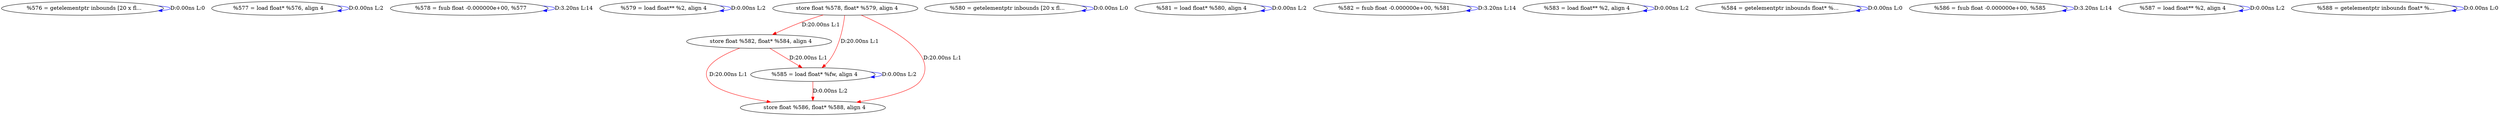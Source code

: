 digraph {
Node0x2d3c380[label="  %576 = getelementptr inbounds [20 x fl..."];
Node0x2d3c380 -> Node0x2d3c380[label="D:0.00ns L:0",color=blue];
Node0x2d3c460[label="  %577 = load float* %576, align 4"];
Node0x2d3c460 -> Node0x2d3c460[label="D:0.00ns L:2",color=blue];
Node0x2d3c540[label="  %578 = fsub float -0.000000e+00, %577"];
Node0x2d3c540 -> Node0x2d3c540[label="D:3.20ns L:14",color=blue];
Node0x2d3c620[label="  %579 = load float** %2, align 4"];
Node0x2d3c620 -> Node0x2d3c620[label="D:0.00ns L:2",color=blue];
Node0x2d3cc40[label="  store float %582, float* %584, align 4"];
Node0x2d3c700[label="  store float %578, float* %579, align 4"];
Node0x2d3c700 -> Node0x2d3cc40[label="D:20.00ns L:1",color=red];
Node0x2d3cd20[label="  %585 = load float* %fw, align 4"];
Node0x2d3c700 -> Node0x2d3cd20[label="D:20.00ns L:1",color=red];
Node0x2d3d0a0[label="  store float %586, float* %588, align 4"];
Node0x2d3c700 -> Node0x2d3d0a0[label="D:20.00ns L:1",color=red];
Node0x2d3c7e0[label="  %580 = getelementptr inbounds [20 x fl..."];
Node0x2d3c7e0 -> Node0x2d3c7e0[label="D:0.00ns L:0",color=blue];
Node0x2d3c8c0[label="  %581 = load float* %580, align 4"];
Node0x2d3c8c0 -> Node0x2d3c8c0[label="D:0.00ns L:2",color=blue];
Node0x2d3c9a0[label="  %582 = fsub float -0.000000e+00, %581"];
Node0x2d3c9a0 -> Node0x2d3c9a0[label="D:3.20ns L:14",color=blue];
Node0x2d3ca80[label="  %583 = load float** %2, align 4"];
Node0x2d3ca80 -> Node0x2d3ca80[label="D:0.00ns L:2",color=blue];
Node0x2d3cb60[label="  %584 = getelementptr inbounds float* %..."];
Node0x2d3cb60 -> Node0x2d3cb60[label="D:0.00ns L:0",color=blue];
Node0x2d3cc40 -> Node0x2d3cd20[label="D:20.00ns L:1",color=red];
Node0x2d3cc40 -> Node0x2d3d0a0[label="D:20.00ns L:1",color=red];
Node0x2d3cd20 -> Node0x2d3cd20[label="D:0.00ns L:2",color=blue];
Node0x2d3cd20 -> Node0x2d3d0a0[label="D:0.00ns L:2",color=red];
Node0x2d3ce00[label="  %586 = fsub float -0.000000e+00, %585"];
Node0x2d3ce00 -> Node0x2d3ce00[label="D:3.20ns L:14",color=blue];
Node0x2d3cee0[label="  %587 = load float** %2, align 4"];
Node0x2d3cee0 -> Node0x2d3cee0[label="D:0.00ns L:2",color=blue];
Node0x2d3cfc0[label="  %588 = getelementptr inbounds float* %..."];
Node0x2d3cfc0 -> Node0x2d3cfc0[label="D:0.00ns L:0",color=blue];
}
